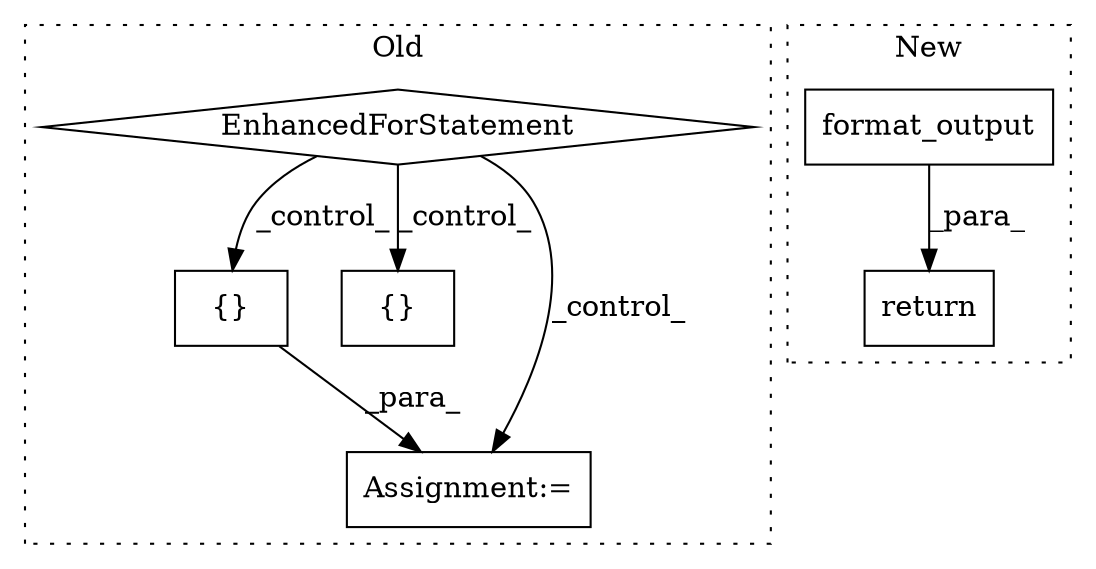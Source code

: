 digraph G {
subgraph cluster0 {
1 [label="{}" a="4" s="19029" l="2" shape="box"];
3 [label="EnhancedForStatement" a="70" s="18901,18970" l="53,2" shape="diamond"];
4 [label="{}" a="4" s="19271,19275" l="1,1" shape="box"];
5 [label="Assignment:=" a="7" s="19319" l="2" shape="box"];
label = "Old";
style="dotted";
}
subgraph cluster1 {
2 [label="format_output" a="32" s="19179,19203" l="14,1" shape="box"];
6 [label="return" a="41" s="19167" l="7" shape="box"];
label = "New";
style="dotted";
}
1 -> 5 [label="_para_"];
2 -> 6 [label="_para_"];
3 -> 5 [label="_control_"];
3 -> 1 [label="_control_"];
3 -> 4 [label="_control_"];
}